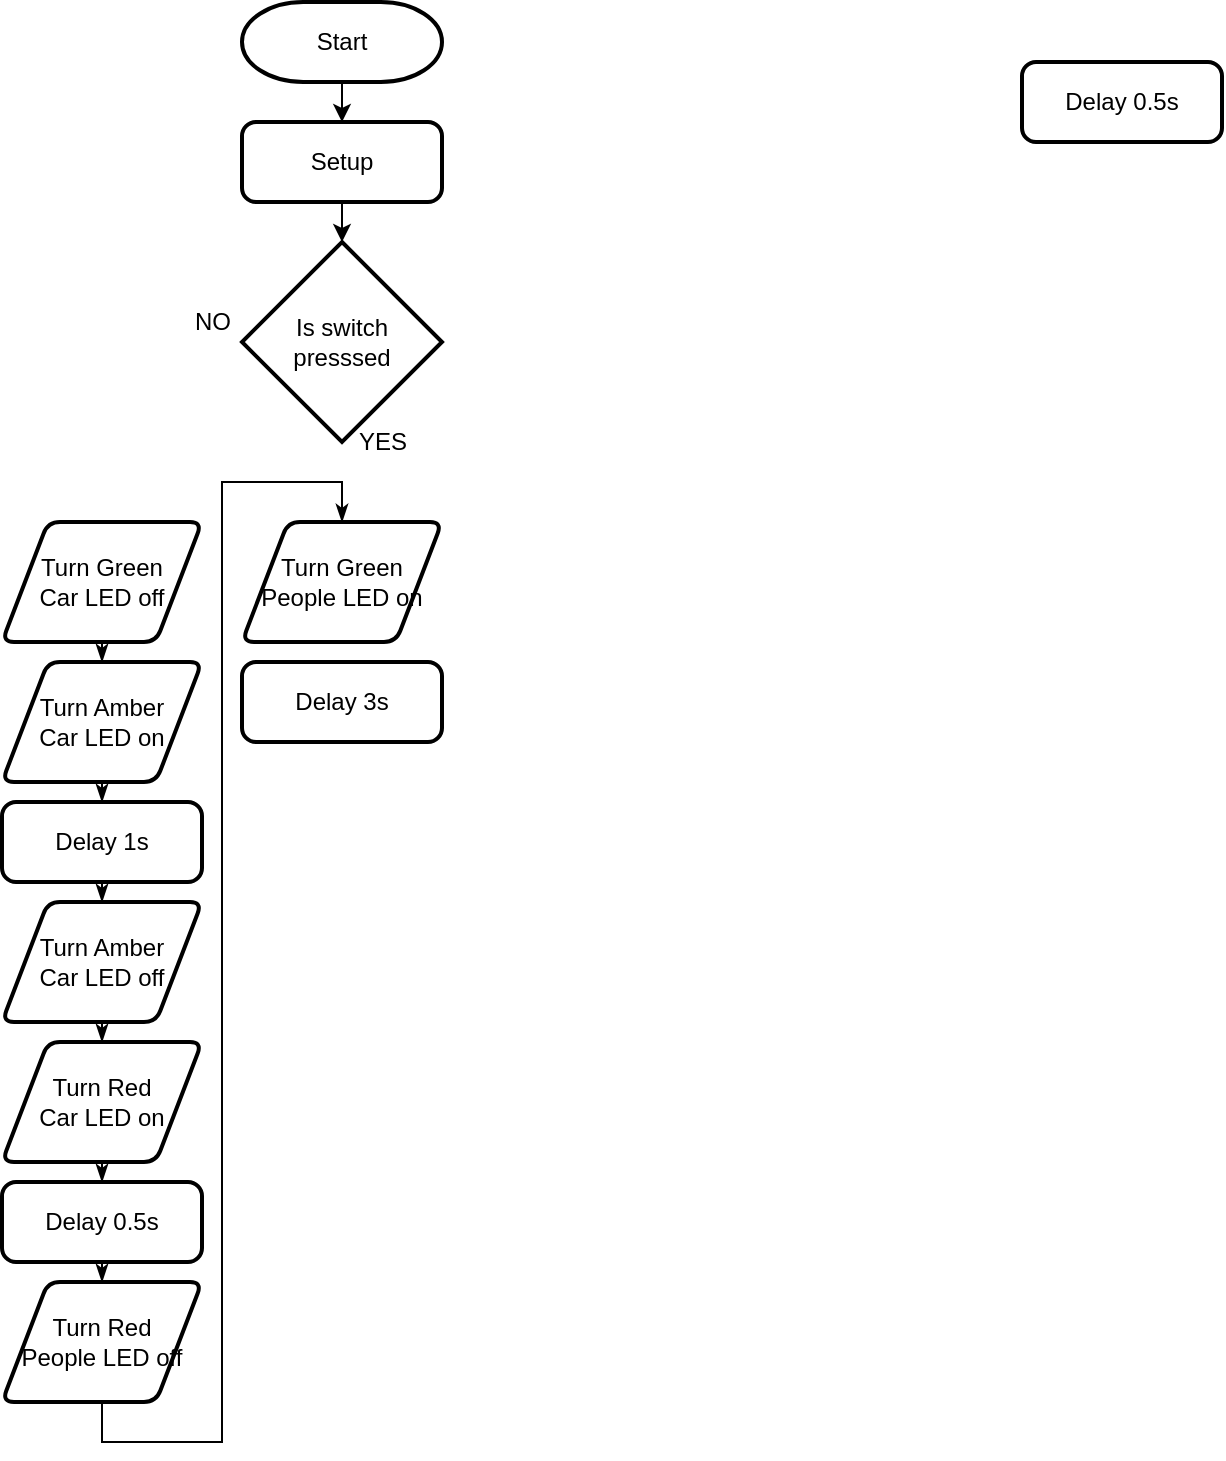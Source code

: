 <mxfile version="14.2.2" type="github">
  <diagram id="xVNfIB4QLyv4ymsCst2p" name="Page-1">
    <mxGraphModel dx="1422" dy="794" grid="1" gridSize="10" guides="1" tooltips="1" connect="1" arrows="1" fold="1" page="1" pageScale="1" pageWidth="850" pageHeight="1100" math="0" shadow="0">
      <root>
        <mxCell id="0" />
        <mxCell id="1" parent="0" />
        <mxCell id="6cLyZgNCLurVuaL3AfpP-6" style="edgeStyle=orthogonalEdgeStyle;rounded=0;orthogonalLoop=1;jettySize=auto;html=1;exitX=0.5;exitY=1;exitDx=0;exitDy=0;exitPerimeter=0;entryX=0.5;entryY=0;entryDx=0;entryDy=0;" edge="1" parent="1" source="6cLyZgNCLurVuaL3AfpP-1" target="6cLyZgNCLurVuaL3AfpP-2">
          <mxGeometry relative="1" as="geometry" />
        </mxCell>
        <mxCell id="6cLyZgNCLurVuaL3AfpP-1" value="Start" style="strokeWidth=2;html=1;shape=mxgraph.flowchart.terminator;whiteSpace=wrap;" vertex="1" parent="1">
          <mxGeometry x="140" y="40" width="100" height="40" as="geometry" />
        </mxCell>
        <mxCell id="6cLyZgNCLurVuaL3AfpP-7" style="edgeStyle=orthogonalEdgeStyle;rounded=0;orthogonalLoop=1;jettySize=auto;html=1;exitX=0.5;exitY=1;exitDx=0;exitDy=0;entryX=0.5;entryY=0;entryDx=0;entryDy=0;entryPerimeter=0;" edge="1" parent="1" source="6cLyZgNCLurVuaL3AfpP-2" target="6cLyZgNCLurVuaL3AfpP-3">
          <mxGeometry relative="1" as="geometry" />
        </mxCell>
        <mxCell id="6cLyZgNCLurVuaL3AfpP-2" value="Setup" style="rounded=1;whiteSpace=wrap;html=1;absoluteArcSize=1;arcSize=14;strokeWidth=2;" vertex="1" parent="1">
          <mxGeometry x="140" y="100" width="100" height="40" as="geometry" />
        </mxCell>
        <mxCell id="6cLyZgNCLurVuaL3AfpP-3" value="Is switch presssed" style="strokeWidth=2;html=1;shape=mxgraph.flowchart.decision;whiteSpace=wrap;" vertex="1" parent="1">
          <mxGeometry x="140" y="160" width="100" height="100" as="geometry" />
        </mxCell>
        <mxCell id="6cLyZgNCLurVuaL3AfpP-33" style="edgeStyle=orthogonalEdgeStyle;rounded=0;orthogonalLoop=1;jettySize=auto;html=1;exitX=0.5;exitY=1;exitDx=0;exitDy=0;entryX=0.5;entryY=0;entryDx=0;entryDy=0;endArrow=classicThin;endFill=1;" edge="1" parent="1" source="6cLyZgNCLurVuaL3AfpP-4" target="6cLyZgNCLurVuaL3AfpP-24">
          <mxGeometry relative="1" as="geometry" />
        </mxCell>
        <mxCell id="6cLyZgNCLurVuaL3AfpP-4" value="Turn Green&lt;br&gt;Car LED off" style="shape=parallelogram;html=1;strokeWidth=2;perimeter=parallelogramPerimeter;whiteSpace=wrap;rounded=1;arcSize=12;size=0.23;" vertex="1" parent="1">
          <mxGeometry x="20" y="300" width="100" height="60" as="geometry" />
        </mxCell>
        <mxCell id="6cLyZgNCLurVuaL3AfpP-12" value="YES" style="text;html=1;align=center;verticalAlign=middle;resizable=0;points=[];autosize=1;" vertex="1" parent="1">
          <mxGeometry x="190" y="250" width="40" height="20" as="geometry" />
        </mxCell>
        <mxCell id="6cLyZgNCLurVuaL3AfpP-13" value="NO" style="text;html=1;align=center;verticalAlign=middle;resizable=0;points=[];autosize=1;" vertex="1" parent="1">
          <mxGeometry x="110" y="190" width="30" height="20" as="geometry" />
        </mxCell>
        <mxCell id="6cLyZgNCLurVuaL3AfpP-17" value="Delay 0.5s" style="rounded=1;whiteSpace=wrap;html=1;absoluteArcSize=1;arcSize=14;strokeWidth=2;" vertex="1" parent="1">
          <mxGeometry x="530" y="70" width="100" height="40" as="geometry" />
        </mxCell>
        <mxCell id="6cLyZgNCLurVuaL3AfpP-34" style="edgeStyle=orthogonalEdgeStyle;rounded=0;orthogonalLoop=1;jettySize=auto;html=1;exitX=0.5;exitY=1;exitDx=0;exitDy=0;entryX=0.5;entryY=0;entryDx=0;entryDy=0;endArrow=classicThin;endFill=1;" edge="1" parent="1" source="6cLyZgNCLurVuaL3AfpP-24" target="6cLyZgNCLurVuaL3AfpP-26">
          <mxGeometry relative="1" as="geometry" />
        </mxCell>
        <mxCell id="6cLyZgNCLurVuaL3AfpP-24" value="Turn Amber&lt;br&gt;Car LED on" style="shape=parallelogram;html=1;strokeWidth=2;perimeter=parallelogramPerimeter;whiteSpace=wrap;rounded=1;arcSize=12;size=0.23;" vertex="1" parent="1">
          <mxGeometry x="20" y="370" width="100" height="60" as="geometry" />
        </mxCell>
        <mxCell id="6cLyZgNCLurVuaL3AfpP-35" style="edgeStyle=orthogonalEdgeStyle;rounded=0;orthogonalLoop=1;jettySize=auto;html=1;exitX=0.5;exitY=1;exitDx=0;exitDy=0;entryX=0.5;entryY=0;entryDx=0;entryDy=0;endArrow=classicThin;endFill=1;" edge="1" parent="1" source="6cLyZgNCLurVuaL3AfpP-26" target="6cLyZgNCLurVuaL3AfpP-27">
          <mxGeometry relative="1" as="geometry" />
        </mxCell>
        <mxCell id="6cLyZgNCLurVuaL3AfpP-26" value="Delay 1s" style="rounded=1;whiteSpace=wrap;html=1;absoluteArcSize=1;arcSize=14;strokeWidth=2;" vertex="1" parent="1">
          <mxGeometry x="20" y="440" width="100" height="40" as="geometry" />
        </mxCell>
        <mxCell id="6cLyZgNCLurVuaL3AfpP-36" style="edgeStyle=orthogonalEdgeStyle;rounded=0;orthogonalLoop=1;jettySize=auto;html=1;exitX=0.5;exitY=1;exitDx=0;exitDy=0;entryX=0.5;entryY=0;entryDx=0;entryDy=0;endArrow=classicThin;endFill=1;" edge="1" parent="1" source="6cLyZgNCLurVuaL3AfpP-27" target="6cLyZgNCLurVuaL3AfpP-28">
          <mxGeometry relative="1" as="geometry" />
        </mxCell>
        <mxCell id="6cLyZgNCLurVuaL3AfpP-27" value="Turn Amber&lt;br&gt;Car LED off" style="shape=parallelogram;html=1;strokeWidth=2;perimeter=parallelogramPerimeter;whiteSpace=wrap;rounded=1;arcSize=12;size=0.23;" vertex="1" parent="1">
          <mxGeometry x="20" y="490" width="100" height="60" as="geometry" />
        </mxCell>
        <mxCell id="6cLyZgNCLurVuaL3AfpP-37" style="edgeStyle=orthogonalEdgeStyle;rounded=0;orthogonalLoop=1;jettySize=auto;html=1;exitX=0.5;exitY=1;exitDx=0;exitDy=0;entryX=0.5;entryY=0;entryDx=0;entryDy=0;endArrow=classicThin;endFill=1;" edge="1" parent="1" source="6cLyZgNCLurVuaL3AfpP-28" target="6cLyZgNCLurVuaL3AfpP-29">
          <mxGeometry relative="1" as="geometry" />
        </mxCell>
        <mxCell id="6cLyZgNCLurVuaL3AfpP-28" value="Turn Red&lt;br&gt;Car LED on" style="shape=parallelogram;html=1;strokeWidth=2;perimeter=parallelogramPerimeter;whiteSpace=wrap;rounded=1;arcSize=12;size=0.23;" vertex="1" parent="1">
          <mxGeometry x="20" y="560" width="100" height="60" as="geometry" />
        </mxCell>
        <mxCell id="6cLyZgNCLurVuaL3AfpP-38" style="edgeStyle=orthogonalEdgeStyle;rounded=0;orthogonalLoop=1;jettySize=auto;html=1;exitX=0.5;exitY=1;exitDx=0;exitDy=0;entryX=0.5;entryY=0;entryDx=0;entryDy=0;endArrow=classicThin;endFill=1;" edge="1" parent="1" source="6cLyZgNCLurVuaL3AfpP-29" target="6cLyZgNCLurVuaL3AfpP-30">
          <mxGeometry relative="1" as="geometry" />
        </mxCell>
        <mxCell id="6cLyZgNCLurVuaL3AfpP-29" value="Delay 0.5s" style="rounded=1;whiteSpace=wrap;html=1;absoluteArcSize=1;arcSize=14;strokeWidth=2;" vertex="1" parent="1">
          <mxGeometry x="20" y="630" width="100" height="40" as="geometry" />
        </mxCell>
        <mxCell id="6cLyZgNCLurVuaL3AfpP-39" style="edgeStyle=orthogonalEdgeStyle;rounded=0;orthogonalLoop=1;jettySize=auto;html=1;exitX=0.5;exitY=1;exitDx=0;exitDy=0;entryX=0.5;entryY=0;entryDx=0;entryDy=0;endArrow=classicThin;endFill=1;" edge="1" parent="1" source="6cLyZgNCLurVuaL3AfpP-30" target="6cLyZgNCLurVuaL3AfpP-31">
          <mxGeometry relative="1" as="geometry">
            <Array as="points">
              <mxPoint x="70" y="760" />
              <mxPoint x="130" y="760" />
              <mxPoint x="130" y="280" />
              <mxPoint x="190" y="280" />
            </Array>
          </mxGeometry>
        </mxCell>
        <mxCell id="6cLyZgNCLurVuaL3AfpP-30" value="Turn Red&lt;br&gt;People LED off" style="shape=parallelogram;html=1;strokeWidth=2;perimeter=parallelogramPerimeter;whiteSpace=wrap;rounded=1;arcSize=12;size=0.23;" vertex="1" parent="1">
          <mxGeometry x="20" y="680" width="100" height="60" as="geometry" />
        </mxCell>
        <mxCell id="6cLyZgNCLurVuaL3AfpP-31" value="Turn Green&lt;br&gt;People LED on" style="shape=parallelogram;html=1;strokeWidth=2;perimeter=parallelogramPerimeter;whiteSpace=wrap;rounded=1;arcSize=12;size=0.23;" vertex="1" parent="1">
          <mxGeometry x="140" y="300" width="100" height="60" as="geometry" />
        </mxCell>
        <mxCell id="6cLyZgNCLurVuaL3AfpP-32" value="Delay 3s" style="rounded=1;whiteSpace=wrap;html=1;absoluteArcSize=1;arcSize=14;strokeWidth=2;" vertex="1" parent="1">
          <mxGeometry x="140" y="370" width="100" height="40" as="geometry" />
        </mxCell>
      </root>
    </mxGraphModel>
  </diagram>
</mxfile>
